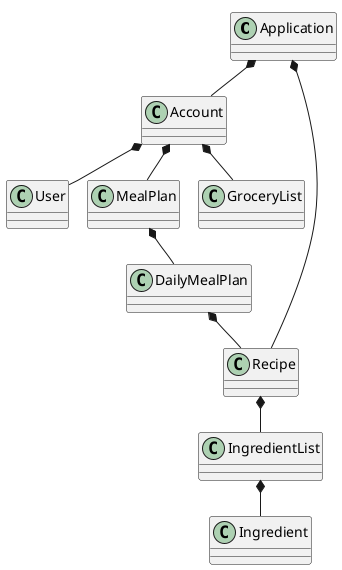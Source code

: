 @startuml
'https://plantuml.com/class-diagram
!pragma layout smetana

class Application
class Account
class IngredientList
class Ingredient
class User
class MealPlan
class DailyMealPlan
class Recipe
class GroceryList

Application *-- Account
Application *-- Recipe
Account *-- MealPlan
MealPlan *-- DailyMealPlan
DailyMealPlan *-- Recipe
Recipe *-- IngredientList
IngredientList *-- Ingredient
Account *-- GroceryList
Account *-- User

@enduml